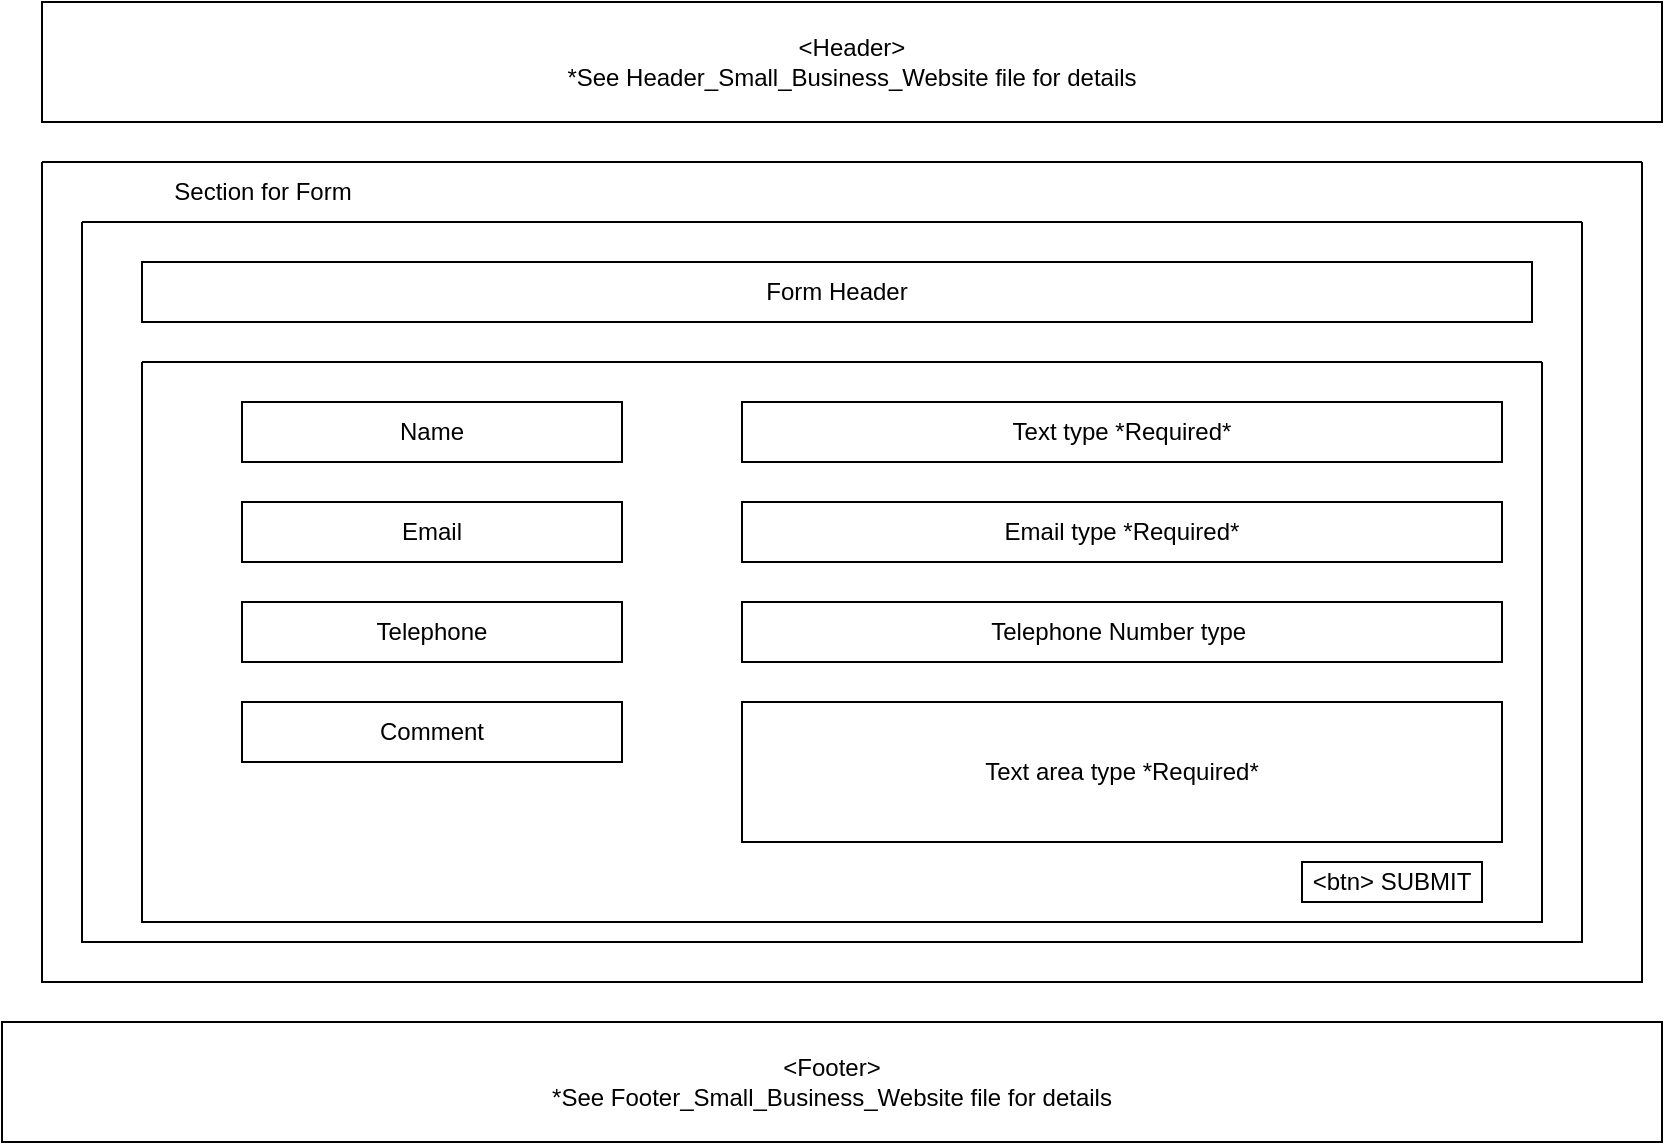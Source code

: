 <mxfile version="21.5.2" type="device">
  <diagram name="Page-1" id="2dhbECLWRLH1tQE8GDnK">
    <mxGraphModel dx="1114" dy="616" grid="1" gridSize="10" guides="1" tooltips="1" connect="1" arrows="1" fold="1" page="1" pageScale="1" pageWidth="850" pageHeight="1100" math="0" shadow="0">
      <root>
        <mxCell id="0" />
        <mxCell id="1" parent="0" />
        <mxCell id="OzQIe0mRv0SgeH8xm8h0-1" value="&amp;lt;Header&amp;gt;&lt;br&gt;*See Header_Small_Business_Website file for details" style="rounded=0;whiteSpace=wrap;html=1;" vertex="1" parent="1">
          <mxGeometry x="30" y="10" width="810" height="60" as="geometry" />
        </mxCell>
        <mxCell id="OzQIe0mRv0SgeH8xm8h0-2" value="&amp;lt;Footer&amp;gt;&lt;br&gt;*See Footer_Small_Business_Website file for details" style="rounded=0;whiteSpace=wrap;html=1;" vertex="1" parent="1">
          <mxGeometry x="10" y="520" width="830" height="60" as="geometry" />
        </mxCell>
        <mxCell id="OzQIe0mRv0SgeH8xm8h0-3" value="" style="swimlane;startSize=0;" vertex="1" parent="1">
          <mxGeometry x="30" y="90" width="800" height="410" as="geometry" />
        </mxCell>
        <mxCell id="OzQIe0mRv0SgeH8xm8h0-4" value="Section for Form" style="text;html=1;align=center;verticalAlign=middle;resizable=0;points=[];autosize=1;strokeColor=none;fillColor=none;" vertex="1" parent="OzQIe0mRv0SgeH8xm8h0-3">
          <mxGeometry x="55" width="110" height="30" as="geometry" />
        </mxCell>
        <mxCell id="OzQIe0mRv0SgeH8xm8h0-5" value="" style="swimlane;startSize=0;" vertex="1" parent="OzQIe0mRv0SgeH8xm8h0-3">
          <mxGeometry x="20" y="30" width="750" height="360" as="geometry" />
        </mxCell>
        <mxCell id="OzQIe0mRv0SgeH8xm8h0-23" value="Form Header" style="rounded=0;whiteSpace=wrap;html=1;" vertex="1" parent="OzQIe0mRv0SgeH8xm8h0-5">
          <mxGeometry x="30" y="20" width="695" height="30" as="geometry" />
        </mxCell>
        <mxCell id="OzQIe0mRv0SgeH8xm8h0-33" value="" style="swimlane;startSize=0;" vertex="1" parent="1">
          <mxGeometry x="80" y="190" width="700" height="280" as="geometry" />
        </mxCell>
        <mxCell id="OzQIe0mRv0SgeH8xm8h0-34" value="Text type *Required*" style="rounded=0;whiteSpace=wrap;html=1;" vertex="1" parent="OzQIe0mRv0SgeH8xm8h0-33">
          <mxGeometry x="300" y="20" width="380" height="30" as="geometry" />
        </mxCell>
        <mxCell id="OzQIe0mRv0SgeH8xm8h0-35" value="Email type *Required*" style="rounded=0;whiteSpace=wrap;html=1;" vertex="1" parent="OzQIe0mRv0SgeH8xm8h0-33">
          <mxGeometry x="300" y="70" width="380" height="30" as="geometry" />
        </mxCell>
        <mxCell id="OzQIe0mRv0SgeH8xm8h0-36" value="Telephone Number type&amp;nbsp;" style="rounded=0;whiteSpace=wrap;html=1;" vertex="1" parent="OzQIe0mRv0SgeH8xm8h0-33">
          <mxGeometry x="300" y="120" width="380" height="30" as="geometry" />
        </mxCell>
        <mxCell id="OzQIe0mRv0SgeH8xm8h0-37" value="Text area type *Required*" style="rounded=0;whiteSpace=wrap;html=1;" vertex="1" parent="OzQIe0mRv0SgeH8xm8h0-33">
          <mxGeometry x="300" y="170" width="380" height="70" as="geometry" />
        </mxCell>
        <mxCell id="OzQIe0mRv0SgeH8xm8h0-38" value="Name" style="rounded=0;whiteSpace=wrap;html=1;" vertex="1" parent="OzQIe0mRv0SgeH8xm8h0-33">
          <mxGeometry x="50" y="20" width="190" height="30" as="geometry" />
        </mxCell>
        <mxCell id="OzQIe0mRv0SgeH8xm8h0-39" value="Email" style="rounded=0;whiteSpace=wrap;html=1;" vertex="1" parent="OzQIe0mRv0SgeH8xm8h0-33">
          <mxGeometry x="50" y="70" width="190" height="30" as="geometry" />
        </mxCell>
        <mxCell id="OzQIe0mRv0SgeH8xm8h0-40" value="Telephone" style="rounded=0;whiteSpace=wrap;html=1;" vertex="1" parent="OzQIe0mRv0SgeH8xm8h0-33">
          <mxGeometry x="50" y="120" width="190" height="30" as="geometry" />
        </mxCell>
        <mxCell id="OzQIe0mRv0SgeH8xm8h0-41" value="Comment" style="rounded=0;whiteSpace=wrap;html=1;" vertex="1" parent="OzQIe0mRv0SgeH8xm8h0-33">
          <mxGeometry x="50" y="170" width="190" height="30" as="geometry" />
        </mxCell>
        <mxCell id="OzQIe0mRv0SgeH8xm8h0-42" value="&amp;lt;btn&amp;gt; SUBMIT" style="rounded=0;whiteSpace=wrap;html=1;" vertex="1" parent="OzQIe0mRv0SgeH8xm8h0-33">
          <mxGeometry x="580" y="250" width="90" height="20" as="geometry" />
        </mxCell>
      </root>
    </mxGraphModel>
  </diagram>
</mxfile>
